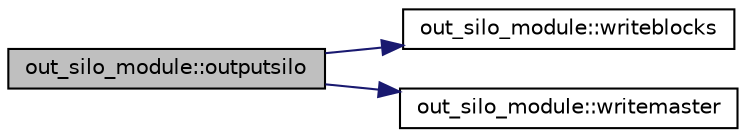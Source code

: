 digraph "out_silo_module::outputsilo"
{
  edge [fontname="Helvetica",fontsize="10",labelfontname="Helvetica",labelfontsize="10"];
  node [fontname="Helvetica",fontsize="10",shape=record];
  rankdir="LR";
  Node1 [label="out_silo_module::outputsilo",height=0.2,width=0.4,color="black", fillcolor="grey75", style="filled", fontcolor="black"];
  Node1 -> Node2 [color="midnightblue",fontsize="10",style="solid"];
  Node2 [label="out_silo_module::writeblocks",height=0.2,width=0.4,color="black", fillcolor="white", style="filled",URL="$namespaceout__silo__module.html#acfa5a749647a6a7c95e48e3ad58e4139",tooltip="Writes Data, one file per processor. "];
  Node1 -> Node3 [color="midnightblue",fontsize="10",style="solid"];
  Node3 [label="out_silo_module::writemaster",height=0.2,width=0.4,color="black", fillcolor="white", style="filled",URL="$namespaceout__silo__module.html#aa984d6044bf34559a87a9020c4a07c3a",tooltip="Writes the Master File. "];
}

